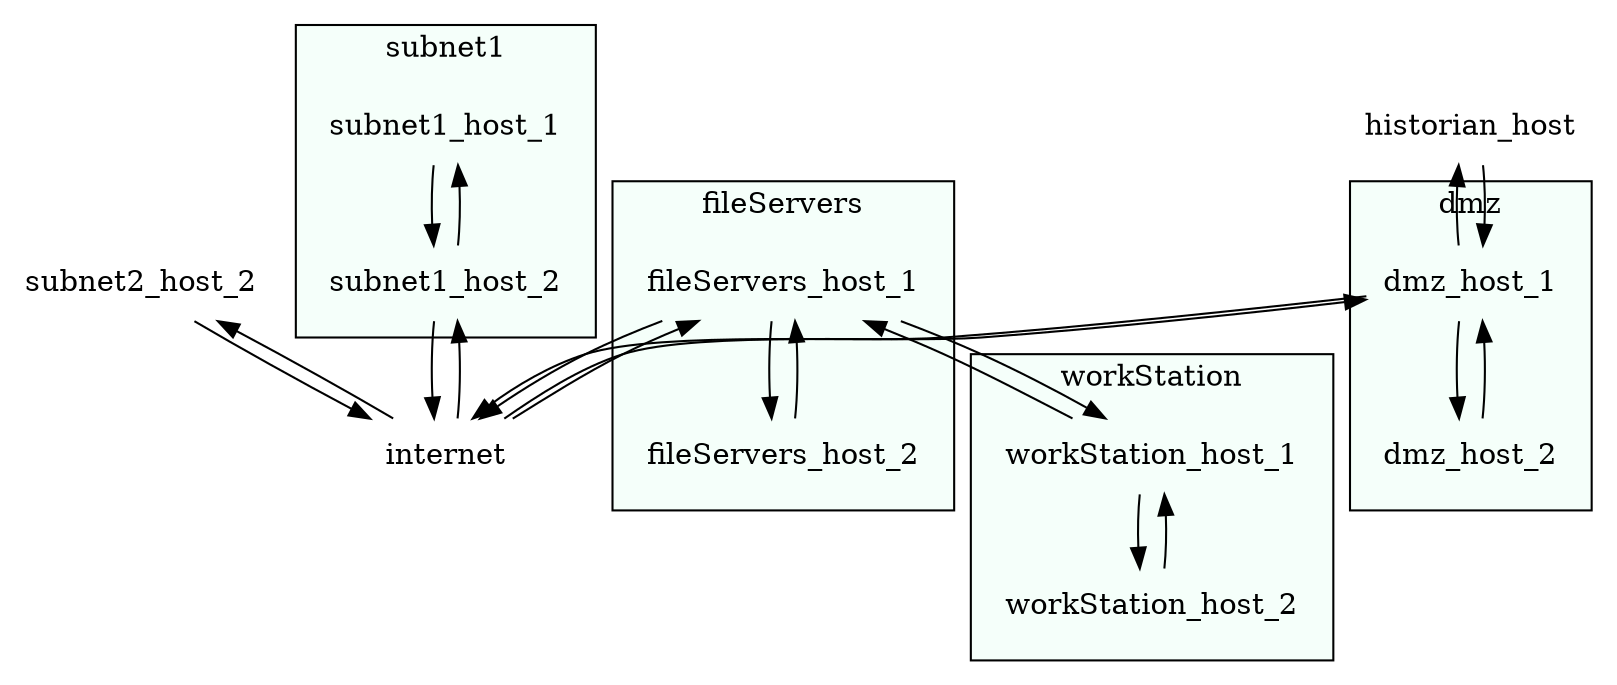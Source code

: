 digraph G {
t9 [label="subnet2_host_2",shape=none,image="/Users/Saint/Code/CyberMetric/mulval/img/server.jpeg"];
t10 [label="historian_host",shape=none,image="/Users/Saint/Code/CyberMetric/mulval/img/server.jpeg"];
t8 [label="internet",shape=none,image="/Users/Saint/Code/CyberMetric/mulval/img/internet.jpeg"];
subgraph cluster_fileServers{
label="fileServers";
bgcolor="mintcream";
t2 [label="fileServers_host_1",shape=none,image="/Users/Saint/Code/CyberMetric/mulval/img/server.jpeg"];
t3 [label="fileServers_host_2",shape=none,image="/Users/Saint/Code/CyberMetric/mulval/img/server.jpeg"];
}
subgraph cluster_workStation{
label="workStation";
bgcolor="mintcream";
t4 [label="workStation_host_1",shape=none,image="/Users/Saint/Code/CyberMetric/mulval/img/server.jpeg"];
t5 [label="workStation_host_2",shape=none,image="/Users/Saint/Code/CyberMetric/mulval/img/server.jpeg"];
}
subgraph cluster_subnet1{
label="subnet1";
bgcolor="mintcream";
t0 [label="subnet1_host_1",shape=none,image="/Users/Saint/Code/CyberMetric/mulval/img/server.jpeg"];
t1 [label="subnet1_host_2",shape=none,image="/Users/Saint/Code/CyberMetric/mulval/img/server.jpeg"];
}
subgraph cluster_dmz{
label="dmz";
bgcolor="mintcream";
t6 [label="dmz_host_1",shape=none,image="/Users/Saint/Code/CyberMetric/mulval/img/server.jpeg"];
t7 [label="dmz_host_2",shape=none,image="/Users/Saint/Code/CyberMetric/mulval/img/server.jpeg"];
}
t1 -> t8;
t1 -> t0;
t9 -> t8;
t0 -> t1;
t4 -> t2;
t4 -> t5;
t10 -> t6;
t5 -> t4;
t8 -> t2;
t8 -> t1;
t8 -> t9;
t8 -> t6;
t6 -> t8;
t6 -> t10;
t6 -> t7;
t7 -> t6;
t2 -> t8;
t2 -> t4;
t2 -> t3;
t3 -> t2;
}
